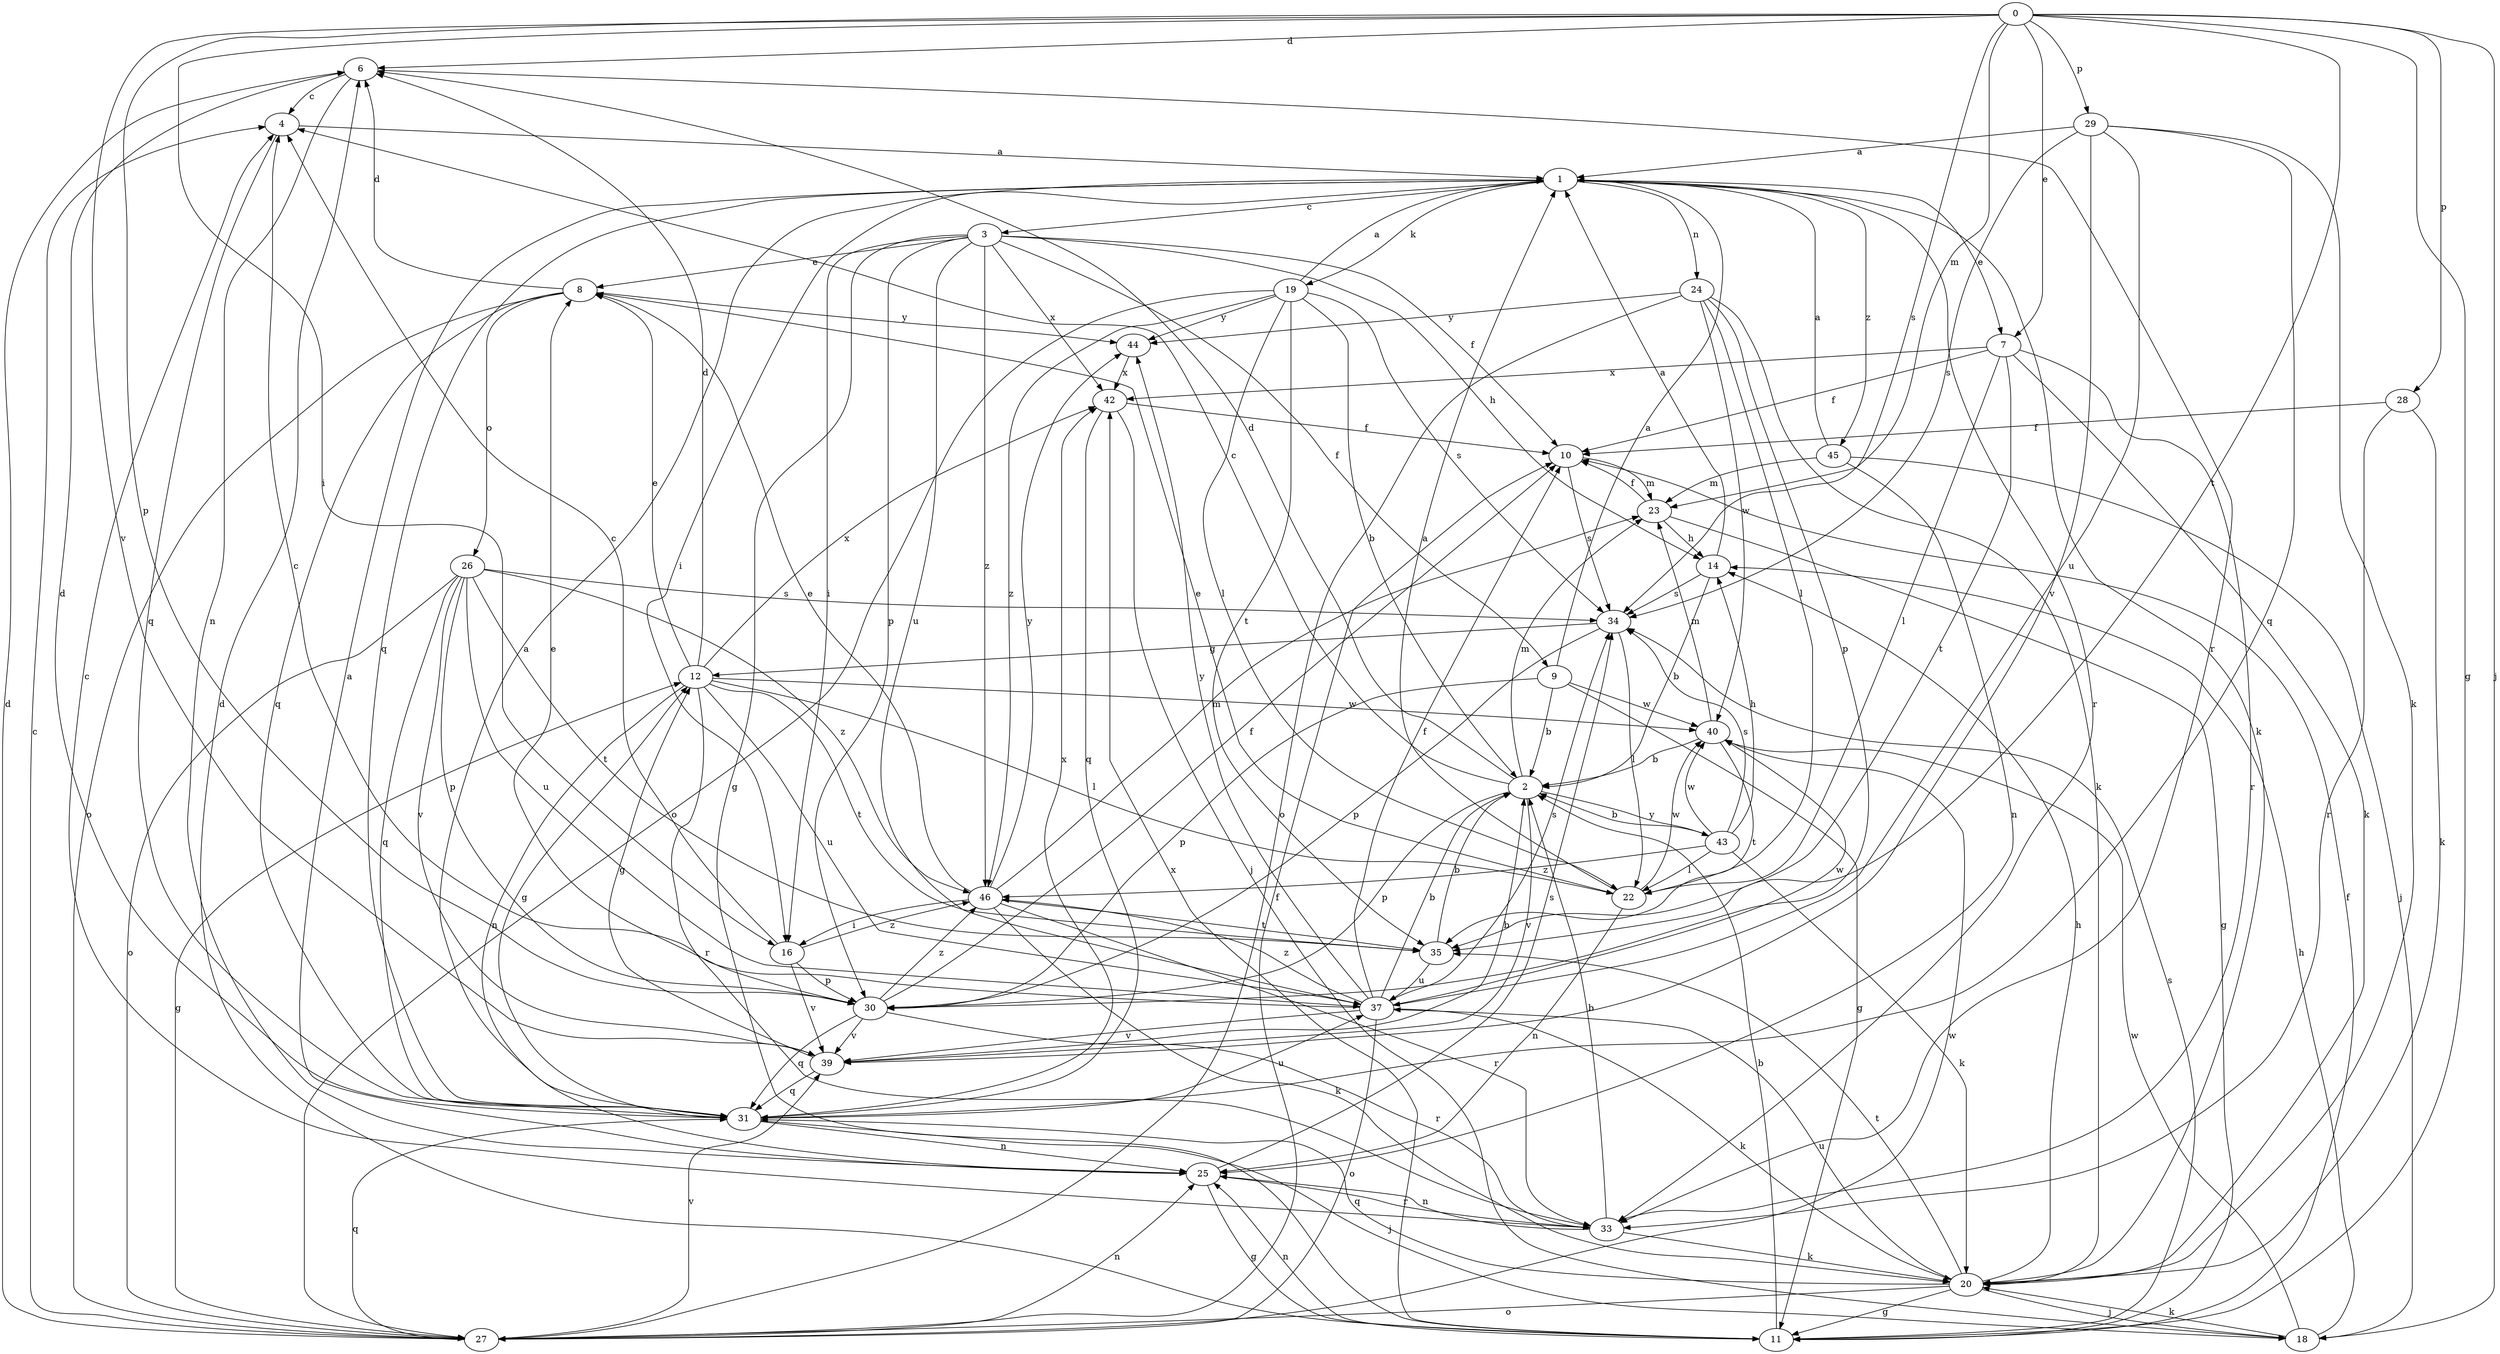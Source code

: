 strict digraph  {
0;
1;
2;
3;
4;
6;
7;
8;
9;
10;
11;
12;
14;
16;
18;
19;
20;
22;
23;
24;
25;
26;
27;
28;
29;
30;
31;
33;
34;
35;
37;
39;
40;
42;
43;
44;
45;
46;
0 -> 6  [label=d];
0 -> 7  [label=e];
0 -> 11  [label=g];
0 -> 16  [label=i];
0 -> 18  [label=j];
0 -> 23  [label=m];
0 -> 28  [label=p];
0 -> 29  [label=p];
0 -> 30  [label=p];
0 -> 34  [label=s];
0 -> 35  [label=t];
0 -> 39  [label=v];
1 -> 3  [label=c];
1 -> 7  [label=e];
1 -> 16  [label=i];
1 -> 19  [label=k];
1 -> 20  [label=k];
1 -> 24  [label=n];
1 -> 31  [label=q];
1 -> 33  [label=r];
1 -> 45  [label=z];
2 -> 4  [label=c];
2 -> 6  [label=d];
2 -> 23  [label=m];
2 -> 30  [label=p];
2 -> 39  [label=v];
2 -> 43  [label=y];
3 -> 8  [label=e];
3 -> 9  [label=f];
3 -> 10  [label=f];
3 -> 11  [label=g];
3 -> 14  [label=h];
3 -> 16  [label=i];
3 -> 30  [label=p];
3 -> 37  [label=u];
3 -> 42  [label=x];
3 -> 46  [label=z];
4 -> 1  [label=a];
4 -> 31  [label=q];
6 -> 4  [label=c];
6 -> 25  [label=n];
6 -> 33  [label=r];
7 -> 10  [label=f];
7 -> 20  [label=k];
7 -> 22  [label=l];
7 -> 33  [label=r];
7 -> 35  [label=t];
7 -> 42  [label=x];
8 -> 6  [label=d];
8 -> 26  [label=o];
8 -> 27  [label=o];
8 -> 31  [label=q];
8 -> 44  [label=y];
9 -> 1  [label=a];
9 -> 2  [label=b];
9 -> 11  [label=g];
9 -> 30  [label=p];
9 -> 40  [label=w];
10 -> 23  [label=m];
10 -> 34  [label=s];
11 -> 2  [label=b];
11 -> 6  [label=d];
11 -> 10  [label=f];
11 -> 25  [label=n];
11 -> 34  [label=s];
11 -> 42  [label=x];
12 -> 6  [label=d];
12 -> 8  [label=e];
12 -> 22  [label=l];
12 -> 25  [label=n];
12 -> 33  [label=r];
12 -> 35  [label=t];
12 -> 37  [label=u];
12 -> 40  [label=w];
12 -> 42  [label=x];
14 -> 1  [label=a];
14 -> 2  [label=b];
14 -> 34  [label=s];
16 -> 4  [label=c];
16 -> 30  [label=p];
16 -> 39  [label=v];
16 -> 46  [label=z];
18 -> 14  [label=h];
18 -> 20  [label=k];
18 -> 40  [label=w];
19 -> 1  [label=a];
19 -> 2  [label=b];
19 -> 22  [label=l];
19 -> 27  [label=o];
19 -> 34  [label=s];
19 -> 35  [label=t];
19 -> 44  [label=y];
19 -> 46  [label=z];
20 -> 11  [label=g];
20 -> 14  [label=h];
20 -> 18  [label=j];
20 -> 27  [label=o];
20 -> 31  [label=q];
20 -> 35  [label=t];
20 -> 37  [label=u];
22 -> 1  [label=a];
22 -> 8  [label=e];
22 -> 25  [label=n];
22 -> 40  [label=w];
23 -> 10  [label=f];
23 -> 11  [label=g];
23 -> 14  [label=h];
24 -> 20  [label=k];
24 -> 22  [label=l];
24 -> 27  [label=o];
24 -> 30  [label=p];
24 -> 40  [label=w];
24 -> 44  [label=y];
25 -> 1  [label=a];
25 -> 11  [label=g];
25 -> 33  [label=r];
25 -> 34  [label=s];
26 -> 27  [label=o];
26 -> 30  [label=p];
26 -> 31  [label=q];
26 -> 34  [label=s];
26 -> 35  [label=t];
26 -> 37  [label=u];
26 -> 39  [label=v];
26 -> 46  [label=z];
27 -> 4  [label=c];
27 -> 6  [label=d];
27 -> 10  [label=f];
27 -> 12  [label=g];
27 -> 25  [label=n];
27 -> 31  [label=q];
27 -> 39  [label=v];
27 -> 40  [label=w];
28 -> 10  [label=f];
28 -> 20  [label=k];
28 -> 33  [label=r];
29 -> 1  [label=a];
29 -> 20  [label=k];
29 -> 31  [label=q];
29 -> 34  [label=s];
29 -> 37  [label=u];
29 -> 39  [label=v];
30 -> 8  [label=e];
30 -> 10  [label=f];
30 -> 31  [label=q];
30 -> 33  [label=r];
30 -> 39  [label=v];
30 -> 46  [label=z];
31 -> 1  [label=a];
31 -> 6  [label=d];
31 -> 12  [label=g];
31 -> 18  [label=j];
31 -> 25  [label=n];
31 -> 37  [label=u];
31 -> 42  [label=x];
33 -> 2  [label=b];
33 -> 4  [label=c];
33 -> 20  [label=k];
33 -> 25  [label=n];
34 -> 12  [label=g];
34 -> 22  [label=l];
34 -> 30  [label=p];
35 -> 2  [label=b];
35 -> 37  [label=u];
37 -> 2  [label=b];
37 -> 4  [label=c];
37 -> 10  [label=f];
37 -> 20  [label=k];
37 -> 27  [label=o];
37 -> 34  [label=s];
37 -> 39  [label=v];
37 -> 40  [label=w];
37 -> 44  [label=y];
37 -> 46  [label=z];
39 -> 2  [label=b];
39 -> 12  [label=g];
39 -> 31  [label=q];
40 -> 2  [label=b];
40 -> 23  [label=m];
40 -> 35  [label=t];
42 -> 10  [label=f];
42 -> 18  [label=j];
42 -> 31  [label=q];
43 -> 2  [label=b];
43 -> 14  [label=h];
43 -> 20  [label=k];
43 -> 22  [label=l];
43 -> 34  [label=s];
43 -> 40  [label=w];
43 -> 46  [label=z];
44 -> 42  [label=x];
45 -> 1  [label=a];
45 -> 18  [label=j];
45 -> 23  [label=m];
45 -> 25  [label=n];
46 -> 8  [label=e];
46 -> 16  [label=i];
46 -> 20  [label=k];
46 -> 23  [label=m];
46 -> 33  [label=r];
46 -> 35  [label=t];
46 -> 44  [label=y];
}
